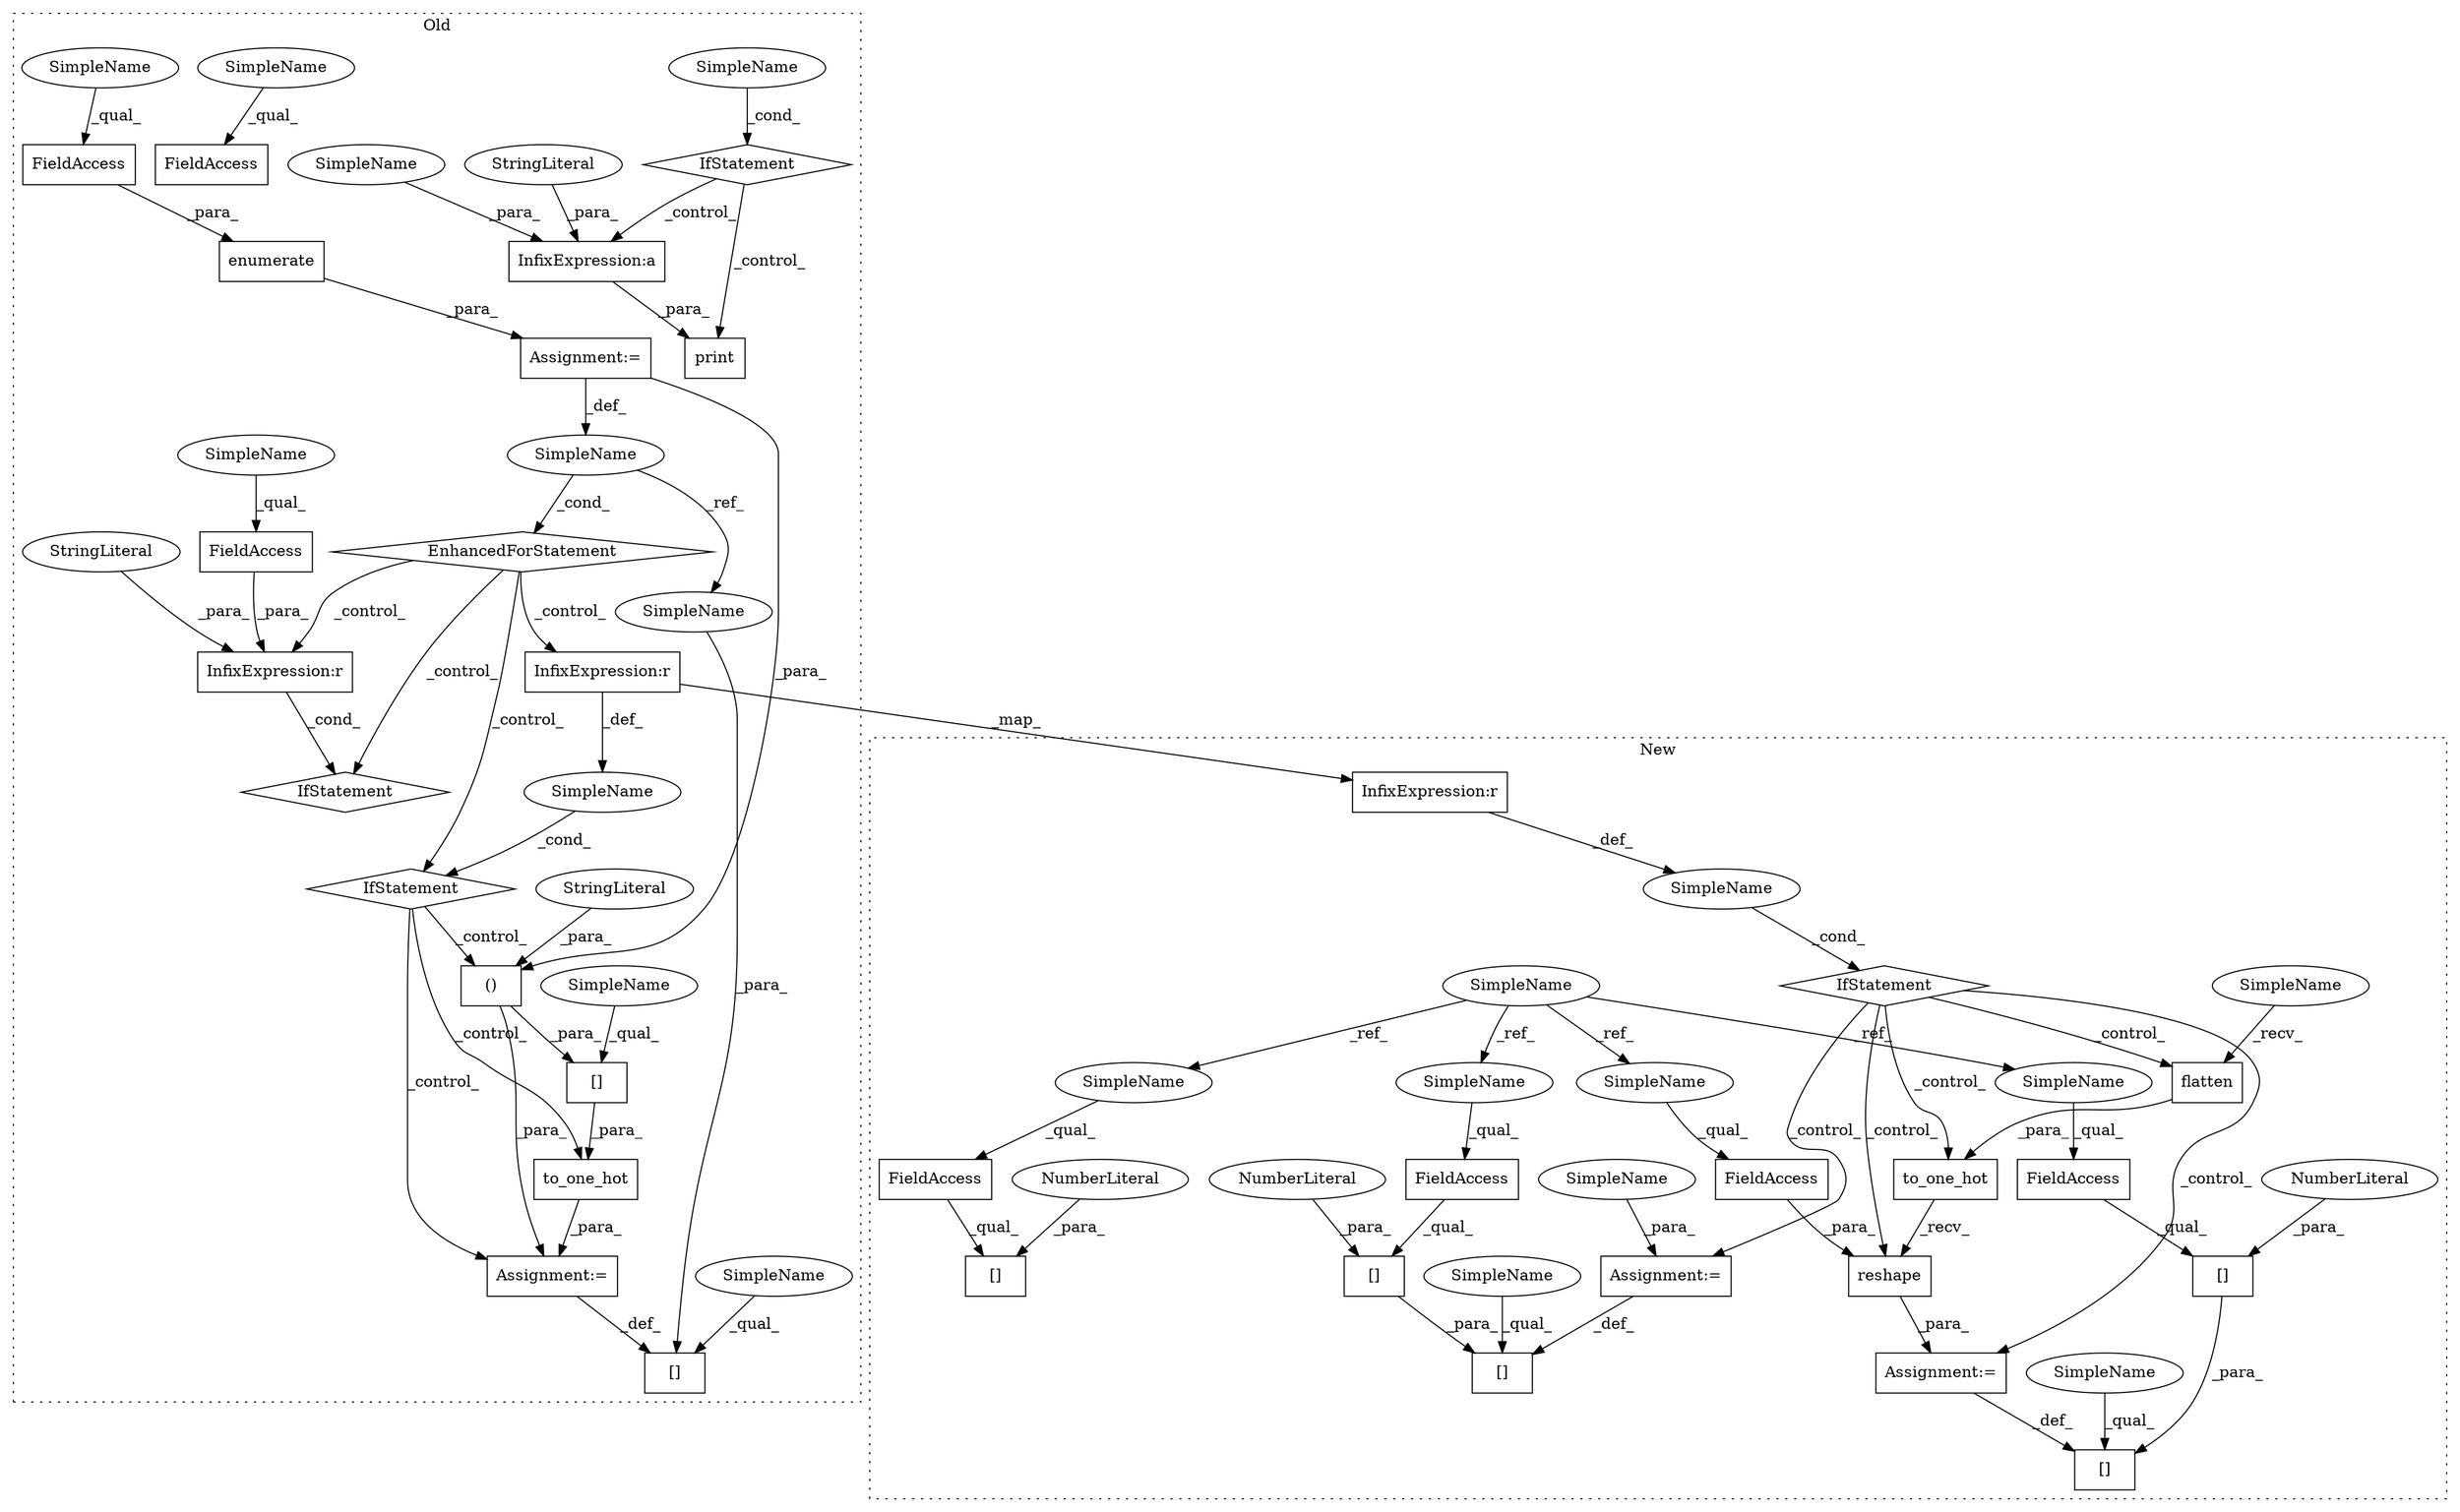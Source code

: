 digraph G {
subgraph cluster0 {
1 [label="print" a="32" s="6330,6363" l="6,1" shape="box"];
5 [label="Assignment:=" a="7" s="6666,6825" l="85,2" shape="box"];
6 [label="()" a="106" s="6939" l="34" shape="box"];
7 [label="EnhancedForStatement" a="70" s="6666,6825" l="85,2" shape="diamond"];
8 [label="SimpleName" a="42" s="" l="" shape="ellipse"];
9 [label="to_one_hot" a="32" s="6909,6975" l="11,1" shape="box"];
10 [label="InfixExpression:a" a="27" s="6355" l="3" shape="box"];
11 [label="[]" a="2" s="6892,6907" l="10,1" shape="box"];
15 [label="SimpleName" a="42" s="6792" l="5" shape="ellipse"];
16 [label="[]" a="2" s="6920,6973" l="19,2" shape="box"];
17 [label="SimpleName" a="42" s="" l="" shape="ellipse"];
19 [label="StringLiteral" a="45" s="6957" l="16" shape="ellipse"];
20 [label="StringLiteral" a="45" s="6336" l="19" shape="ellipse"];
22 [label="InfixExpression:r" a="27" s="7017" l="4" shape="box"];
23 [label="StringLiteral" a="45" s="7021" l="12" shape="ellipse"];
27 [label="InfixExpression:r" a="27" s="6854" l="4" shape="box"];
29 [label="FieldAccess" a="22" s="7008" l="9" shape="box"];
33 [label="FieldAccess" a="22" s="6810" l="14" shape="box"];
34 [label="FieldAccess" a="22" s="7235" l="12" shape="box"];
40 [label="IfStatement" a="25" s="6306,6318" l="4,2" shape="diamond"];
42 [label="enumerate" a="32" s="6800,6824" l="10,1" shape="box"];
43 [label="IfStatement" a="25" s="7004,7033" l="4,2" shape="diamond"];
44 [label="Assignment:=" a="7" s="6908" l="1" shape="box"];
45 [label="IfStatement" a="25" s="6841,6874" l="4,2" shape="diamond"];
46 [label="SimpleName" a="42" s="6358" l="5" shape="ellipse"];
47 [label="SimpleName" a="42" s="6902" l="5" shape="ellipse"];
48 [label="SimpleName" a="42" s="6892" l="9" shape="ellipse"];
51 [label="SimpleName" a="42" s="6920" l="3" shape="ellipse"];
56 [label="SimpleName" a="42" s="7235" l="4" shape="ellipse"];
57 [label="SimpleName" a="42" s="6810" l="4" shape="ellipse"];
58 [label="SimpleName" a="42" s="7008" l="4" shape="ellipse"];
label = "Old";
style="dotted";
}
subgraph cluster1 {
2 [label="flatten" a="32" s="6586" l="9" shape="box"];
3 [label="Assignment:=" a="7" s="6570" l="1" shape="box"];
4 [label="[]" a="2" s="6545,6569" l="10,1" shape="box"];
12 [label="SimpleName" a="42" s="" l="" shape="ellipse"];
13 [label="[]" a="2" s="6555,6568" l="12,1" shape="box"];
14 [label="NumberLiteral" a="34" s="6567" l="1" shape="ellipse"];
18 [label="reshape" a="32" s="6599,6624" l="8,1" shape="box"];
21 [label="[]" a="2" s="6659,6683" l="10,1" shape="box"];
24 [label="Assignment:=" a="7" s="6684" l="1" shape="box"];
25 [label="[]" a="2" s="6669,6682" l="12,1" shape="box"];
26 [label="NumberLiteral" a="34" s="6681" l="1" shape="ellipse"];
28 [label="InfixExpression:r" a="27" s="6509" l="4" shape="box"];
30 [label="FieldAccess" a="22" s="6555" l="11" shape="box"];
31 [label="SimpleName" a="42" s="5941" l="4" shape="ellipse"];
32 [label="FieldAccess" a="22" s="6669" l="11" shape="box"];
35 [label="FieldAccess" a="22" s="6610" l="12" shape="box"];
36 [label="FieldAccess" a="22" s="6773" l="17" shape="box"];
37 [label="[]" a="2" s="6773,6792" l="18,1" shape="box"];
38 [label="NumberLiteral" a="34" s="6791" l="1" shape="ellipse"];
39 [label="to_one_hot" a="32" s="6571,6597" l="11,1" shape="box"];
41 [label="IfStatement" a="25" s="6496,6529" l="4,2" shape="diamond"];
49 [label="SimpleName" a="42" s="6545" l="9" shape="ellipse"];
50 [label="SimpleName" a="42" s="6659" l="9" shape="ellipse"];
52 [label="SimpleName" a="42" s="6773" l="4" shape="ellipse"];
53 [label="SimpleName" a="42" s="6555" l="4" shape="ellipse"];
54 [label="SimpleName" a="42" s="6610" l="4" shape="ellipse"];
55 [label="SimpleName" a="42" s="6669" l="4" shape="ellipse"];
59 [label="SimpleName" a="42" s="6685" l="3" shape="ellipse"];
60 [label="SimpleName" a="42" s="6582" l="3" shape="ellipse"];
label = "New";
style="dotted";
}
2 -> 39 [label="_para_"];
3 -> 4 [label="_def_"];
5 -> 6 [label="_para_"];
5 -> 15 [label="_def_"];
6 -> 44 [label="_para_"];
6 -> 16 [label="_para_"];
7 -> 43 [label="_control_"];
7 -> 27 [label="_control_"];
7 -> 22 [label="_control_"];
7 -> 45 [label="_control_"];
8 -> 45 [label="_cond_"];
9 -> 44 [label="_para_"];
10 -> 1 [label="_para_"];
12 -> 41 [label="_cond_"];
13 -> 4 [label="_para_"];
14 -> 13 [label="_para_"];
15 -> 47 [label="_ref_"];
15 -> 7 [label="_cond_"];
16 -> 9 [label="_para_"];
17 -> 40 [label="_cond_"];
18 -> 3 [label="_para_"];
19 -> 6 [label="_para_"];
20 -> 10 [label="_para_"];
22 -> 43 [label="_cond_"];
23 -> 22 [label="_para_"];
24 -> 21 [label="_def_"];
25 -> 21 [label="_para_"];
26 -> 25 [label="_para_"];
27 -> 28 [label="_map_"];
27 -> 8 [label="_def_"];
28 -> 12 [label="_def_"];
29 -> 22 [label="_para_"];
30 -> 13 [label="_qual_"];
31 -> 53 [label="_ref_"];
31 -> 54 [label="_ref_"];
31 -> 52 [label="_ref_"];
31 -> 55 [label="_ref_"];
32 -> 25 [label="_qual_"];
33 -> 42 [label="_para_"];
35 -> 18 [label="_para_"];
36 -> 37 [label="_qual_"];
38 -> 37 [label="_para_"];
39 -> 18 [label="_recv_"];
40 -> 10 [label="_control_"];
40 -> 1 [label="_control_"];
41 -> 24 [label="_control_"];
41 -> 2 [label="_control_"];
41 -> 18 [label="_control_"];
41 -> 39 [label="_control_"];
41 -> 3 [label="_control_"];
42 -> 5 [label="_para_"];
44 -> 11 [label="_def_"];
45 -> 6 [label="_control_"];
45 -> 44 [label="_control_"];
45 -> 9 [label="_control_"];
46 -> 10 [label="_para_"];
47 -> 11 [label="_para_"];
48 -> 11 [label="_qual_"];
49 -> 4 [label="_qual_"];
50 -> 21 [label="_qual_"];
51 -> 16 [label="_qual_"];
52 -> 36 [label="_qual_"];
53 -> 30 [label="_qual_"];
54 -> 35 [label="_qual_"];
55 -> 32 [label="_qual_"];
56 -> 34 [label="_qual_"];
57 -> 33 [label="_qual_"];
58 -> 29 [label="_qual_"];
59 -> 24 [label="_para_"];
60 -> 2 [label="_recv_"];
}